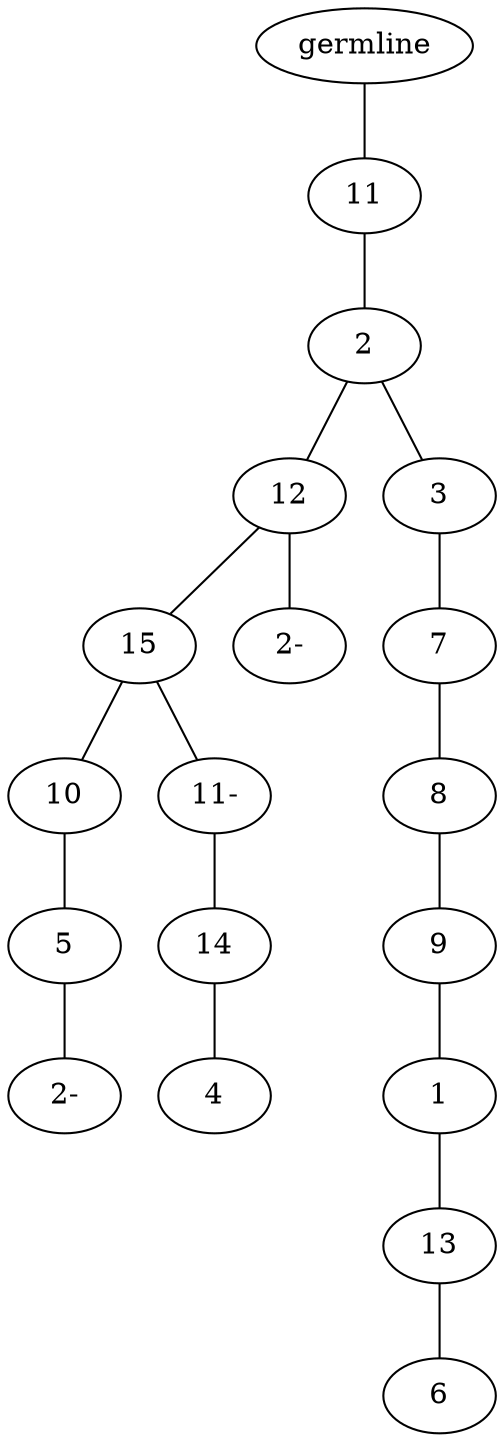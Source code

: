 graph tree {
    "139743740481440" [label="germline"];
    "139743740643696" [label="11"];
    "139743740613152" [label="2"];
    "139743740614736" [label="12"];
    "139743740615456" [label="15"];
    "139743740615360" [label="10"];
    "139743740645088" [label="5"];
    "139743740612912" [label="2-"];
    "139743740616560" [label="11-"];
    "139743740615936" [label="14"];
    "139743740616464" [label="4"];
    "139743740615744" [label="2-"];
    "139743740615168" [label="3"];
    "139743740615504" [label="7"];
    "139743740571712" [label="8"];
    "139743740572048" [label="9"];
    "139743740572480" [label="1"];
    "139743740572768" [label="13"];
    "139743740573056" [label="6"];
    "139743740481440" -- "139743740643696";
    "139743740643696" -- "139743740613152";
    "139743740613152" -- "139743740614736";
    "139743740613152" -- "139743740615168";
    "139743740614736" -- "139743740615456";
    "139743740614736" -- "139743740615744";
    "139743740615456" -- "139743740615360";
    "139743740615456" -- "139743740616560";
    "139743740615360" -- "139743740645088";
    "139743740645088" -- "139743740612912";
    "139743740616560" -- "139743740615936";
    "139743740615936" -- "139743740616464";
    "139743740615168" -- "139743740615504";
    "139743740615504" -- "139743740571712";
    "139743740571712" -- "139743740572048";
    "139743740572048" -- "139743740572480";
    "139743740572480" -- "139743740572768";
    "139743740572768" -- "139743740573056";
}
